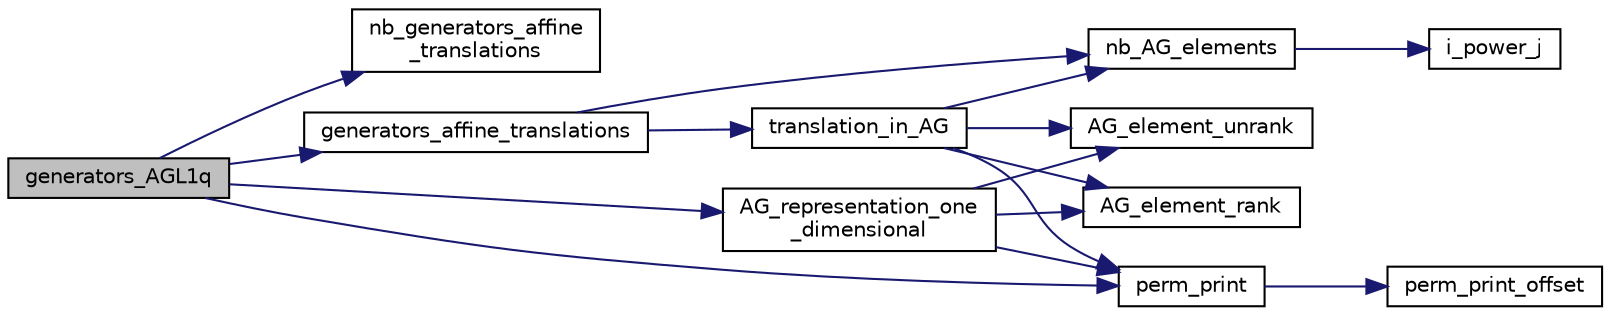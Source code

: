 digraph "generators_AGL1q"
{
  edge [fontname="Helvetica",fontsize="10",labelfontname="Helvetica",labelfontsize="10"];
  node [fontname="Helvetica",fontsize="10",shape=record];
  rankdir="LR";
  Node251 [label="generators_AGL1q",height=0.2,width=0.4,color="black", fillcolor="grey75", style="filled", fontcolor="black"];
  Node251 -> Node252 [color="midnightblue",fontsize="10",style="solid",fontname="Helvetica"];
  Node252 [label="nb_generators_affine\l_translations",height=0.2,width=0.4,color="black", fillcolor="white", style="filled",URL="$d4/d95/group__generators_8_c.html#acb0fbc4831d1c95abdb7ee8c123f5d01"];
  Node251 -> Node253 [color="midnightblue",fontsize="10",style="solid",fontname="Helvetica"];
  Node253 [label="generators_affine_translations",height=0.2,width=0.4,color="black", fillcolor="white", style="filled",URL="$d4/d95/group__generators_8_c.html#ab41d403d6c8fc3ec20069d44189a5cce"];
  Node253 -> Node254 [color="midnightblue",fontsize="10",style="solid",fontname="Helvetica"];
  Node254 [label="nb_AG_elements",height=0.2,width=0.4,color="black", fillcolor="white", style="filled",URL="$d4/d67/geometry_8h.html#ab9de2574dd403dd453a0d35107f684f5"];
  Node254 -> Node255 [color="midnightblue",fontsize="10",style="solid",fontname="Helvetica"];
  Node255 [label="i_power_j",height=0.2,width=0.4,color="black", fillcolor="white", style="filled",URL="$de/dc5/algebra__and__number__theory_8h.html#a39b321523e8957d701618bb5cac542b5"];
  Node253 -> Node256 [color="midnightblue",fontsize="10",style="solid",fontname="Helvetica"];
  Node256 [label="translation_in_AG",height=0.2,width=0.4,color="black", fillcolor="white", style="filled",URL="$d4/d95/group__generators_8_c.html#a2dc31e911a639d9be60389fae43e8ebc"];
  Node256 -> Node254 [color="midnightblue",fontsize="10",style="solid",fontname="Helvetica"];
  Node256 -> Node257 [color="midnightblue",fontsize="10",style="solid",fontname="Helvetica"];
  Node257 [label="AG_element_unrank",height=0.2,width=0.4,color="black", fillcolor="white", style="filled",URL="$d4/d67/geometry_8h.html#a4a33b86c87b2879b97cfa1327abe2885"];
  Node256 -> Node258 [color="midnightblue",fontsize="10",style="solid",fontname="Helvetica"];
  Node258 [label="AG_element_rank",height=0.2,width=0.4,color="black", fillcolor="white", style="filled",URL="$d4/d67/geometry_8h.html#ab2ac908d07dd8038fd996e26bdc75c17"];
  Node256 -> Node259 [color="midnightblue",fontsize="10",style="solid",fontname="Helvetica"];
  Node259 [label="perm_print",height=0.2,width=0.4,color="black", fillcolor="white", style="filled",URL="$d2/d7c/combinatorics_8_c.html#a2c7eee1361109e8c5b94921589815194"];
  Node259 -> Node260 [color="midnightblue",fontsize="10",style="solid",fontname="Helvetica"];
  Node260 [label="perm_print_offset",height=0.2,width=0.4,color="black", fillcolor="white", style="filled",URL="$d2/d7c/combinatorics_8_c.html#ab87deef2ba9e4d2ce386a19eeaffecf3"];
  Node251 -> Node261 [color="midnightblue",fontsize="10",style="solid",fontname="Helvetica"];
  Node261 [label="AG_representation_one\l_dimensional",height=0.2,width=0.4,color="black", fillcolor="white", style="filled",URL="$d4/d95/group__generators_8_c.html#ad1b5ceadf494f7bd695a204ae1a89dd3"];
  Node261 -> Node257 [color="midnightblue",fontsize="10",style="solid",fontname="Helvetica"];
  Node261 -> Node258 [color="midnightblue",fontsize="10",style="solid",fontname="Helvetica"];
  Node261 -> Node259 [color="midnightblue",fontsize="10",style="solid",fontname="Helvetica"];
  Node251 -> Node259 [color="midnightblue",fontsize="10",style="solid",fontname="Helvetica"];
}
